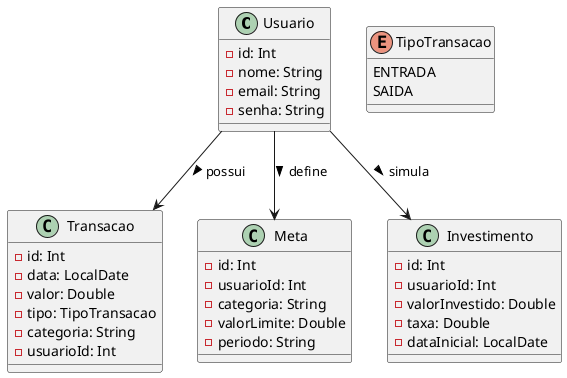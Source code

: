 @startuml

class Usuario {
    - id: Int
    - nome: String
    - email: String
    - senha: String
}

class Transacao {
    - id: Int
    - data: LocalDate
    - valor: Double
    - tipo: TipoTransacao
    - categoria: String
    - usuarioId: Int
}

enum TipoTransacao {
    ENTRADA
    SAIDA
}

class Meta {
    - id: Int
    - usuarioId: Int
    - categoria: String
    - valorLimite: Double
    - periodo: String
}

class Investimento {
    - id: Int
    - usuarioId: Int
    - valorInvestido: Double
    - taxa: Double
    - dataInicial: LocalDate
}

Usuario --> Transacao : possui >
Usuario --> Meta : define >
Usuario --> Investimento : simula >

@enduml
